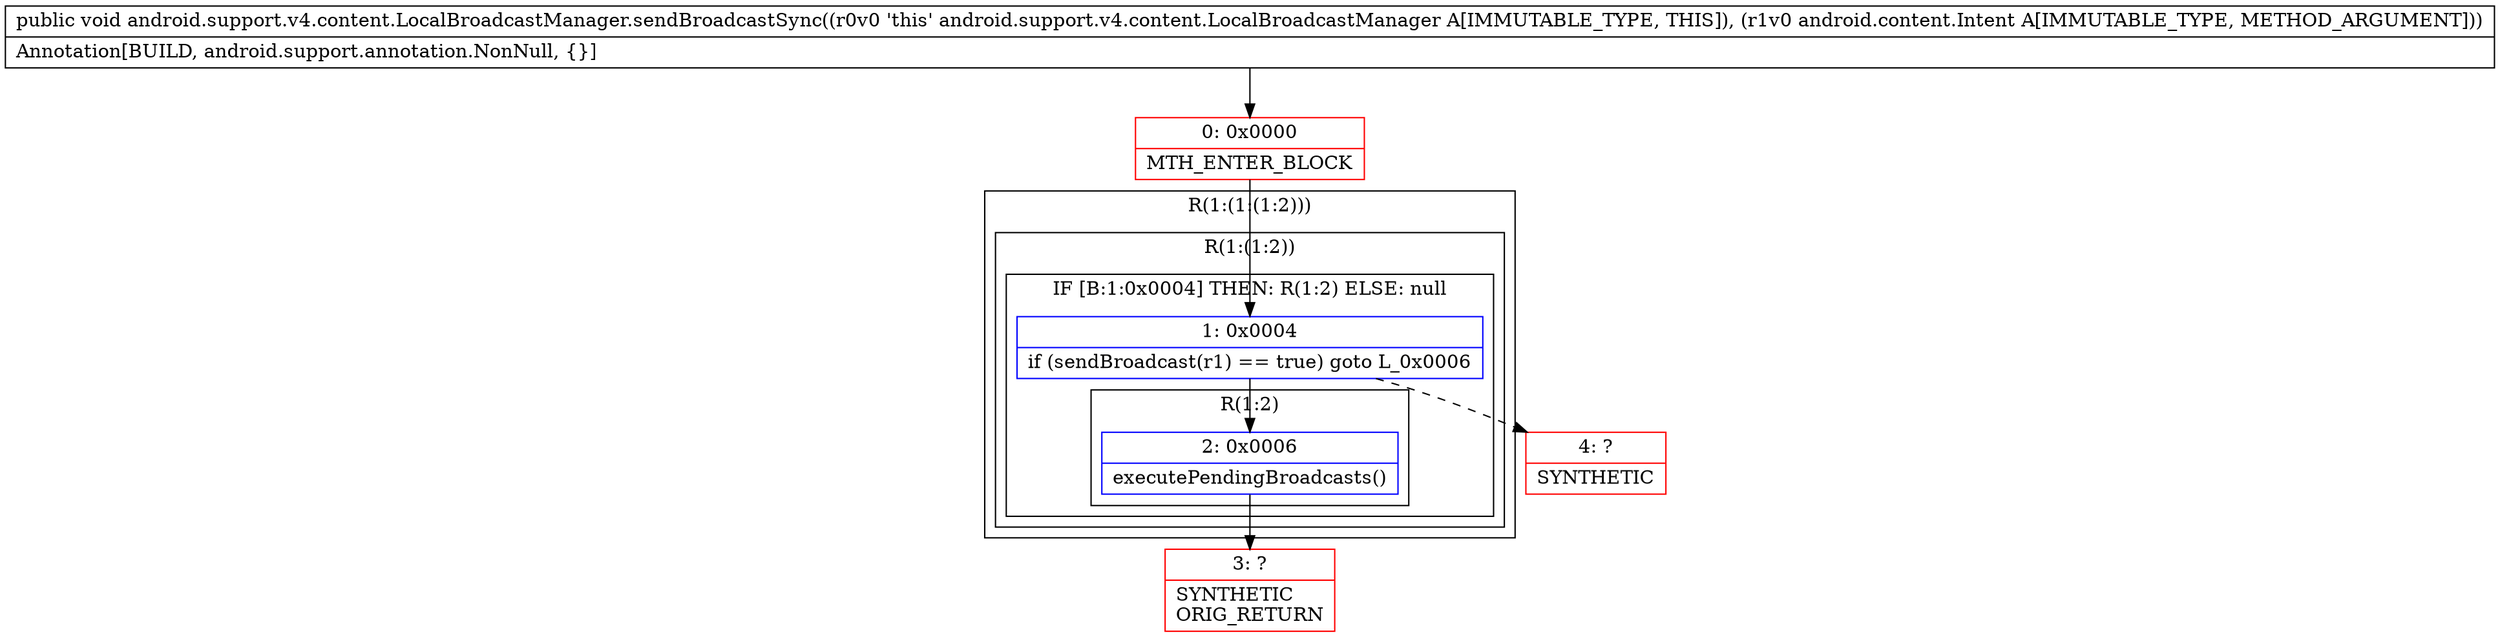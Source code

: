 digraph "CFG forandroid.support.v4.content.LocalBroadcastManager.sendBroadcastSync(Landroid\/content\/Intent;)V" {
subgraph cluster_Region_747611895 {
label = "R(1:(1:(1:2)))";
node [shape=record,color=blue];
subgraph cluster_Region_114822797 {
label = "R(1:(1:2))";
node [shape=record,color=blue];
subgraph cluster_IfRegion_604604431 {
label = "IF [B:1:0x0004] THEN: R(1:2) ELSE: null";
node [shape=record,color=blue];
Node_1 [shape=record,label="{1\:\ 0x0004|if (sendBroadcast(r1) == true) goto L_0x0006\l}"];
subgraph cluster_Region_675210177 {
label = "R(1:2)";
node [shape=record,color=blue];
Node_2 [shape=record,label="{2\:\ 0x0006|executePendingBroadcasts()\l}"];
}
}
}
}
Node_0 [shape=record,color=red,label="{0\:\ 0x0000|MTH_ENTER_BLOCK\l}"];
Node_3 [shape=record,color=red,label="{3\:\ ?|SYNTHETIC\lORIG_RETURN\l}"];
Node_4 [shape=record,color=red,label="{4\:\ ?|SYNTHETIC\l}"];
MethodNode[shape=record,label="{public void android.support.v4.content.LocalBroadcastManager.sendBroadcastSync((r0v0 'this' android.support.v4.content.LocalBroadcastManager A[IMMUTABLE_TYPE, THIS]), (r1v0 android.content.Intent A[IMMUTABLE_TYPE, METHOD_ARGUMENT]))  | Annotation[BUILD, android.support.annotation.NonNull, \{\}]\l}"];
MethodNode -> Node_0;
Node_1 -> Node_2;
Node_1 -> Node_4[style=dashed];
Node_2 -> Node_3;
Node_0 -> Node_1;
}

